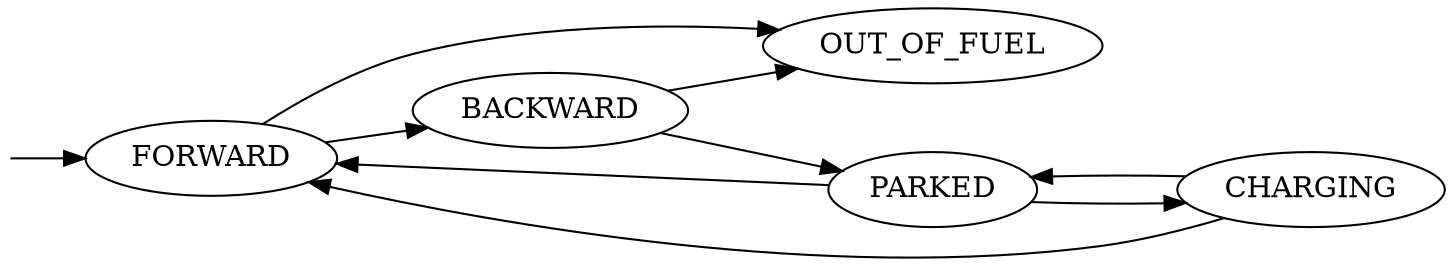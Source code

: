 digraph G {
  margin=0;
  rankdir=LR;
  "" [shape = none, width=0, height=0, margin=0]
  "" -> "FORWARD"
  "FORWARD" -> "BACKWARD"
  "FORWARD" -> "OUT_OF_FUEL"
  "BACKWARD" -> "PARKED"
  "BACKWARD" -> "OUT_OF_FUEL"
  "PARKED" -> "CHARGING"
  "PARKED" -> "FORWARD"
  "CHARGING" -> "FORWARD"
  "CHARGING" -> "PARKED"
}
